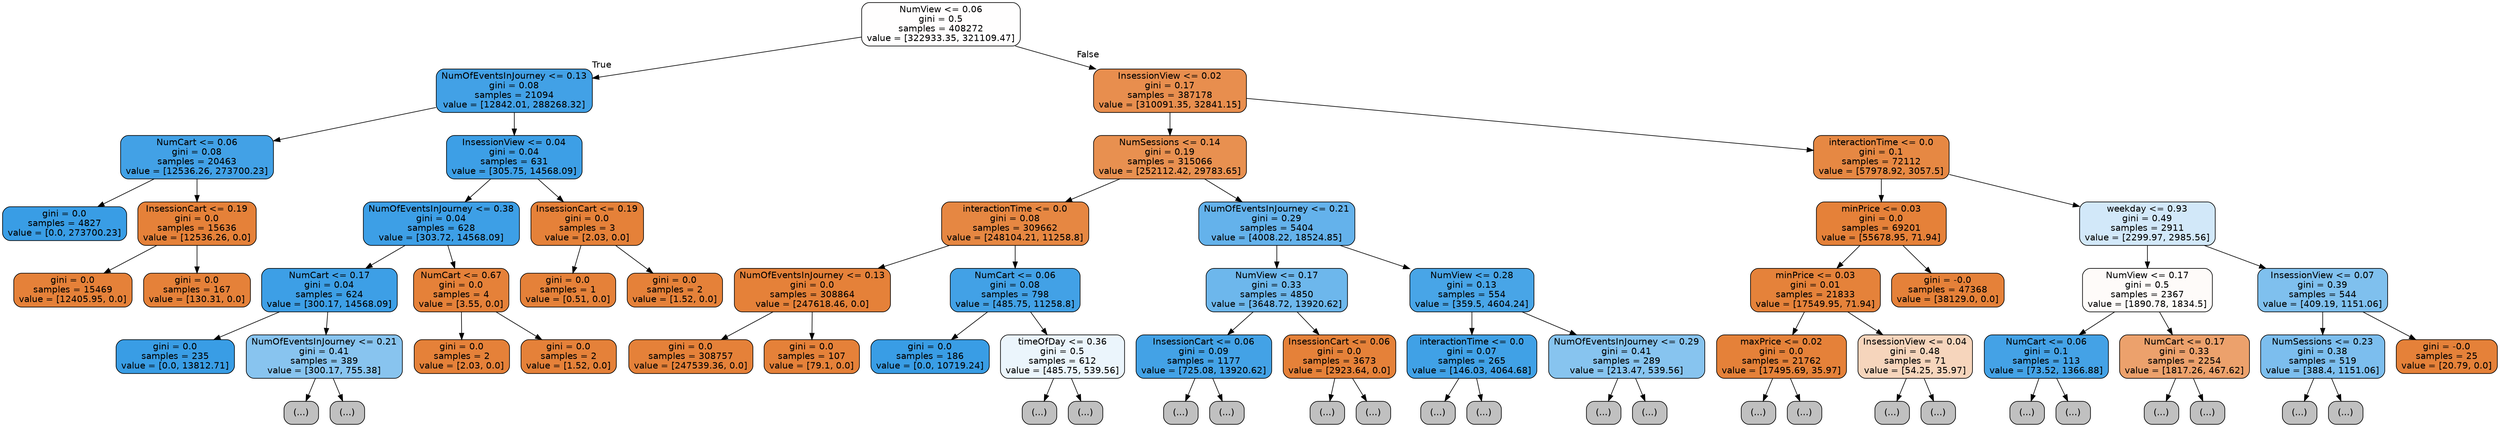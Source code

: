 digraph Tree {
node [shape=box, style="filled, rounded", color="black", fontname=helvetica] ;
edge [fontname=helvetica] ;
0 [label="NumView <= 0.06\ngini = 0.5\nsamples = 408272\nvalue = [322933.35, 321109.47]", fillcolor="#fffefe"] ;
1 [label="NumOfEventsInJourney <= 0.13\ngini = 0.08\nsamples = 21094\nvalue = [12842.01, 288268.32]", fillcolor="#42a1e6"] ;
0 -> 1 [labeldistance=2.5, labelangle=45, headlabel="True"] ;
2 [label="NumCart <= 0.06\ngini = 0.08\nsamples = 20463\nvalue = [12536.26, 273700.23]", fillcolor="#42a1e6"] ;
1 -> 2 ;
3 [label="gini = 0.0\nsamples = 4827\nvalue = [0.0, 273700.23]", fillcolor="#399de5"] ;
2 -> 3 ;
4 [label="InsessionCart <= 0.19\ngini = 0.0\nsamples = 15636\nvalue = [12536.26, 0.0]", fillcolor="#e58139"] ;
2 -> 4 ;
5 [label="gini = 0.0\nsamples = 15469\nvalue = [12405.95, 0.0]", fillcolor="#e58139"] ;
4 -> 5 ;
6 [label="gini = 0.0\nsamples = 167\nvalue = [130.31, 0.0]", fillcolor="#e58139"] ;
4 -> 6 ;
7 [label="InsessionView <= 0.04\ngini = 0.04\nsamples = 631\nvalue = [305.75, 14568.09]", fillcolor="#3d9fe6"] ;
1 -> 7 ;
8 [label="NumOfEventsInJourney <= 0.38\ngini = 0.04\nsamples = 628\nvalue = [303.72, 14568.09]", fillcolor="#3d9fe6"] ;
7 -> 8 ;
9 [label="NumCart <= 0.17\ngini = 0.04\nsamples = 624\nvalue = [300.17, 14568.09]", fillcolor="#3d9fe6"] ;
8 -> 9 ;
10 [label="gini = 0.0\nsamples = 235\nvalue = [0.0, 13812.71]", fillcolor="#399de5"] ;
9 -> 10 ;
11 [label="NumOfEventsInJourney <= 0.21\ngini = 0.41\nsamples = 389\nvalue = [300.17, 755.38]", fillcolor="#88c4ef"] ;
9 -> 11 ;
12 [label="(...)", fillcolor="#C0C0C0"] ;
11 -> 12 ;
13 [label="(...)", fillcolor="#C0C0C0"] ;
11 -> 13 ;
18 [label="NumCart <= 0.67\ngini = 0.0\nsamples = 4\nvalue = [3.55, 0.0]", fillcolor="#e58139"] ;
8 -> 18 ;
19 [label="gini = 0.0\nsamples = 2\nvalue = [2.03, 0.0]", fillcolor="#e58139"] ;
18 -> 19 ;
20 [label="gini = 0.0\nsamples = 2\nvalue = [1.52, 0.0]", fillcolor="#e58139"] ;
18 -> 20 ;
21 [label="InsessionCart <= 0.19\ngini = 0.0\nsamples = 3\nvalue = [2.03, 0.0]", fillcolor="#e58139"] ;
7 -> 21 ;
22 [label="gini = 0.0\nsamples = 1\nvalue = [0.51, 0.0]", fillcolor="#e58139"] ;
21 -> 22 ;
23 [label="gini = 0.0\nsamples = 2\nvalue = [1.52, 0.0]", fillcolor="#e58139"] ;
21 -> 23 ;
24 [label="InsessionView <= 0.02\ngini = 0.17\nsamples = 387178\nvalue = [310091.35, 32841.15]", fillcolor="#e88e4e"] ;
0 -> 24 [labeldistance=2.5, labelangle=-45, headlabel="False"] ;
25 [label="NumSessions <= 0.14\ngini = 0.19\nsamples = 315066\nvalue = [252112.42, 29783.65]", fillcolor="#e89050"] ;
24 -> 25 ;
26 [label="interactionTime <= 0.0\ngini = 0.08\nsamples = 309662\nvalue = [248104.21, 11258.8]", fillcolor="#e68742"] ;
25 -> 26 ;
27 [label="NumOfEventsInJourney <= 0.13\ngini = 0.0\nsamples = 308864\nvalue = [247618.46, 0.0]", fillcolor="#e58139"] ;
26 -> 27 ;
28 [label="gini = 0.0\nsamples = 308757\nvalue = [247539.36, 0.0]", fillcolor="#e58139"] ;
27 -> 28 ;
29 [label="gini = 0.0\nsamples = 107\nvalue = [79.1, 0.0]", fillcolor="#e58139"] ;
27 -> 29 ;
30 [label="NumCart <= 0.06\ngini = 0.08\nsamples = 798\nvalue = [485.75, 11258.8]", fillcolor="#42a1e6"] ;
26 -> 30 ;
31 [label="gini = 0.0\nsamples = 186\nvalue = [0.0, 10719.24]", fillcolor="#399de5"] ;
30 -> 31 ;
32 [label="timeOfDay <= 0.36\ngini = 0.5\nsamples = 612\nvalue = [485.75, 539.56]", fillcolor="#ebf5fc"] ;
30 -> 32 ;
33 [label="(...)", fillcolor="#C0C0C0"] ;
32 -> 33 ;
38 [label="(...)", fillcolor="#C0C0C0"] ;
32 -> 38 ;
81 [label="NumOfEventsInJourney <= 0.21\ngini = 0.29\nsamples = 5404\nvalue = [4008.22, 18524.85]", fillcolor="#64b2eb"] ;
25 -> 81 ;
82 [label="NumView <= 0.17\ngini = 0.33\nsamples = 4850\nvalue = [3648.72, 13920.62]", fillcolor="#6db7ec"] ;
81 -> 82 ;
83 [label="InsessionCart <= 0.06\ngini = 0.09\nsamples = 1177\nvalue = [725.08, 13920.62]", fillcolor="#43a2e6"] ;
82 -> 83 ;
84 [label="(...)", fillcolor="#C0C0C0"] ;
83 -> 84 ;
85 [label="(...)", fillcolor="#C0C0C0"] ;
83 -> 85 ;
104 [label="InsessionCart <= 0.06\ngini = 0.0\nsamples = 3673\nvalue = [2923.64, 0.0]", fillcolor="#e58139"] ;
82 -> 104 ;
105 [label="(...)", fillcolor="#C0C0C0"] ;
104 -> 105 ;
106 [label="(...)", fillcolor="#C0C0C0"] ;
104 -> 106 ;
107 [label="NumView <= 0.28\ngini = 0.13\nsamples = 554\nvalue = [359.5, 4604.24]", fillcolor="#48a5e7"] ;
81 -> 107 ;
108 [label="interactionTime <= 0.0\ngini = 0.07\nsamples = 265\nvalue = [146.03, 4064.68]", fillcolor="#40a1e6"] ;
107 -> 108 ;
109 [label="(...)", fillcolor="#C0C0C0"] ;
108 -> 109 ;
110 [label="(...)", fillcolor="#C0C0C0"] ;
108 -> 110 ;
137 [label="NumOfEventsInJourney <= 0.29\ngini = 0.41\nsamples = 289\nvalue = [213.47, 539.56]", fillcolor="#87c4ef"] ;
107 -> 137 ;
138 [label="(...)", fillcolor="#C0C0C0"] ;
137 -> 138 ;
139 [label="(...)", fillcolor="#C0C0C0"] ;
137 -> 139 ;
160 [label="interactionTime <= 0.0\ngini = 0.1\nsamples = 72112\nvalue = [57978.92, 3057.5]", fillcolor="#e68843"] ;
24 -> 160 ;
161 [label="minPrice <= 0.03\ngini = 0.0\nsamples = 69201\nvalue = [55678.95, 71.94]", fillcolor="#e58139"] ;
160 -> 161 ;
162 [label="minPrice <= 0.03\ngini = 0.01\nsamples = 21833\nvalue = [17549.95, 71.94]", fillcolor="#e5823a"] ;
161 -> 162 ;
163 [label="maxPrice <= 0.02\ngini = 0.0\nsamples = 21762\nvalue = [17495.69, 35.97]", fillcolor="#e58139"] ;
162 -> 163 ;
164 [label="(...)", fillcolor="#C0C0C0"] ;
163 -> 164 ;
165 [label="(...)", fillcolor="#C0C0C0"] ;
163 -> 165 ;
170 [label="InsessionView <= 0.04\ngini = 0.48\nsamples = 71\nvalue = [54.25, 35.97]", fillcolor="#f6d5bc"] ;
162 -> 170 ;
171 [label="(...)", fillcolor="#C0C0C0"] ;
170 -> 171 ;
176 [label="(...)", fillcolor="#C0C0C0"] ;
170 -> 176 ;
177 [label="gini = -0.0\nsamples = 47368\nvalue = [38129.0, 0.0]", fillcolor="#e58139"] ;
161 -> 177 ;
178 [label="weekday <= 0.93\ngini = 0.49\nsamples = 2911\nvalue = [2299.97, 2985.56]", fillcolor="#d2e8f9"] ;
160 -> 178 ;
179 [label="NumView <= 0.17\ngini = 0.5\nsamples = 2367\nvalue = [1890.78, 1834.5]", fillcolor="#fefbf9"] ;
178 -> 179 ;
180 [label="NumCart <= 0.06\ngini = 0.1\nsamples = 113\nvalue = [73.52, 1366.88]", fillcolor="#44a2e6"] ;
179 -> 180 ;
181 [label="(...)", fillcolor="#C0C0C0"] ;
180 -> 181 ;
182 [label="(...)", fillcolor="#C0C0C0"] ;
180 -> 182 ;
189 [label="NumCart <= 0.17\ngini = 0.33\nsamples = 2254\nvalue = [1817.26, 467.62]", fillcolor="#eca16c"] ;
179 -> 189 ;
190 [label="(...)", fillcolor="#C0C0C0"] ;
189 -> 190 ;
251 [label="(...)", fillcolor="#C0C0C0"] ;
189 -> 251 ;
258 [label="InsessionView <= 0.07\ngini = 0.39\nsamples = 544\nvalue = [409.19, 1151.06]", fillcolor="#7fc0ee"] ;
178 -> 258 ;
259 [label="NumSessions <= 0.23\ngini = 0.38\nsamples = 519\nvalue = [388.4, 1151.06]", fillcolor="#7cbeee"] ;
258 -> 259 ;
260 [label="(...)", fillcolor="#C0C0C0"] ;
259 -> 260 ;
281 [label="(...)", fillcolor="#C0C0C0"] ;
259 -> 281 ;
302 [label="gini = -0.0\nsamples = 25\nvalue = [20.79, 0.0]", fillcolor="#e58139"] ;
258 -> 302 ;
}